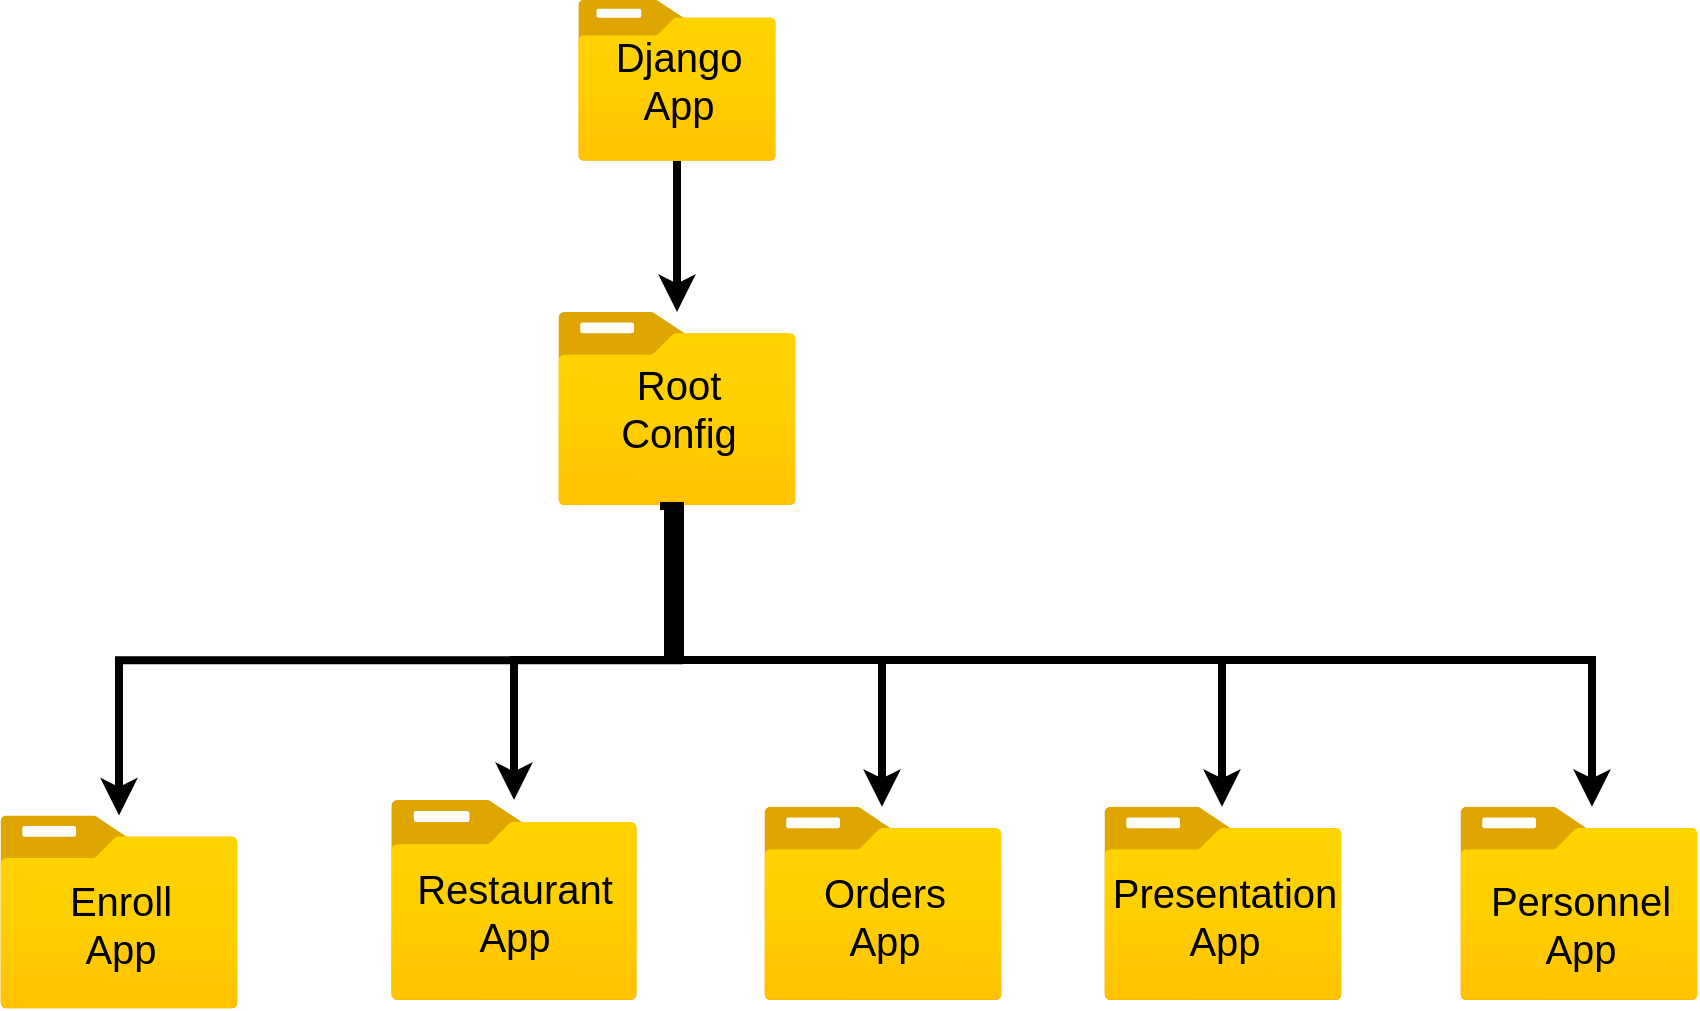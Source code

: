 <mxfile version="14.6.13" type="device"><diagram id="sZXc-8cd09C71V4vapsw" name="Page-1"><mxGraphModel dx="1673" dy="967" grid="1" gridSize="10" guides="1" tooltips="1" connect="1" arrows="1" fold="1" page="1" pageScale="1" pageWidth="1169" pageHeight="827" math="0" shadow="0"><root><mxCell id="0"/><mxCell id="1" parent="0"/><mxCell id="_VveTx41RzlfVc1QMElj-9" style="edgeStyle=orthogonalEdgeStyle;rounded=0;orthogonalLoop=1;jettySize=auto;html=1;fillColor=#000000;strokeWidth=4;" parent="1" source="NZExS8Ys6LwwdGn1IVCV-2" target="NZExS8Ys6LwwdGn1IVCV-6" edge="1"><mxGeometry relative="1" as="geometry"/></mxCell><mxCell id="NZExS8Ys6LwwdGn1IVCV-2" value="" style="aspect=fixed;html=1;points=[];align=center;image;fontSize=12;image=img/lib/azure2/general/Folder_Blank.svg;" parent="1" vertex="1"><mxGeometry x="549" y="161" width="99" height="80.35" as="geometry"/></mxCell><mxCell id="NZExS8Ys6LwwdGn1IVCV-3" value="&lt;font style=&quot;font-size: 20px&quot;&gt;Django&lt;br&gt;App&lt;br&gt;&lt;/font&gt;" style="text;html=1;align=center;verticalAlign=middle;resizable=0;points=[];autosize=1;strokeColor=none;" parent="1" vertex="1"><mxGeometry x="558.5" y="181.18" width="80" height="40" as="geometry"/></mxCell><mxCell id="NZExS8Ys6LwwdGn1IVCV-4" value="" style="aspect=fixed;html=1;points=[];align=center;image;fontSize=12;image=img/lib/azure2/general/Folder_Blank.svg;" parent="1" vertex="1"><mxGeometry x="260" y="568.71" width="119" height="96.58" as="geometry"/></mxCell><mxCell id="NZExS8Ys6LwwdGn1IVCV-5" value="&lt;font style=&quot;font-size: 20px&quot;&gt;Enroll&lt;br&gt;App&lt;br&gt;&lt;/font&gt;" style="text;html=1;align=center;verticalAlign=middle;resizable=0;points=[];autosize=1;strokeColor=none;" parent="1" vertex="1"><mxGeometry x="284.5" y="603" width="70" height="40" as="geometry"/></mxCell><mxCell id="_VveTx41RzlfVc1QMElj-4" style="edgeStyle=orthogonalEdgeStyle;rounded=0;orthogonalLoop=1;jettySize=auto;html=1;exitX=0.508;exitY=0.992;exitDx=0;exitDy=0;exitPerimeter=0;fillColor=#000000;strokeWidth=4;" parent="1" source="NZExS8Ys6LwwdGn1IVCV-6" target="NZExS8Ys6LwwdGn1IVCV-4" edge="1"><mxGeometry relative="1" as="geometry"/></mxCell><mxCell id="_VveTx41RzlfVc1QMElj-5" style="edgeStyle=orthogonalEdgeStyle;rounded=0;orthogonalLoop=1;jettySize=auto;html=1;fillColor=#000000;strokeWidth=4;" parent="1" source="NZExS8Ys6LwwdGn1IVCV-6" target="NZExS8Ys6LwwdGn1IVCV-8" edge="1"><mxGeometry relative="1" as="geometry"><Array as="points"><mxPoint x="599" y="491"/><mxPoint x="517" y="491"/></Array></mxGeometry></mxCell><mxCell id="_VveTx41RzlfVc1QMElj-6" style="edgeStyle=orthogonalEdgeStyle;rounded=0;orthogonalLoop=1;jettySize=auto;html=1;fillColor=#000000;strokeWidth=4;" parent="1" source="NZExS8Ys6LwwdGn1IVCV-6" target="NZExS8Ys6LwwdGn1IVCV-10" edge="1"><mxGeometry relative="1" as="geometry"><Array as="points"><mxPoint x="594" y="491"/><mxPoint x="701" y="491"/></Array></mxGeometry></mxCell><mxCell id="_VveTx41RzlfVc1QMElj-7" style="edgeStyle=orthogonalEdgeStyle;rounded=0;orthogonalLoop=1;jettySize=auto;html=1;exitX=0.471;exitY=1.003;exitDx=0;exitDy=0;exitPerimeter=0;fillColor=#000000;strokeWidth=4;" parent="1" source="NZExS8Ys6LwwdGn1IVCV-6" target="NZExS8Ys6LwwdGn1IVCV-12" edge="1"><mxGeometry relative="1" as="geometry"><Array as="points"><mxPoint x="595" y="491"/><mxPoint x="871" y="491"/></Array></mxGeometry></mxCell><mxCell id="NZExS8Ys6LwwdGn1IVCV-6" value="" style="aspect=fixed;html=1;points=[];align=center;image;fontSize=12;image=img/lib/azure2/general/Folder_Blank.svg;" parent="1" vertex="1"><mxGeometry x="539" y="317" width="119" height="96.58" as="geometry"/></mxCell><mxCell id="NZExS8Ys6LwwdGn1IVCV-7" value="&lt;span style=&quot;font-size: 20px&quot;&gt;Root&lt;br&gt;Config&lt;br&gt;&lt;/span&gt;" style="text;html=1;align=center;verticalAlign=middle;resizable=0;points=[];autosize=1;strokeColor=none;" parent="1" vertex="1"><mxGeometry x="563.5" y="345.29" width="70" height="40" as="geometry"/></mxCell><mxCell id="NZExS8Ys6LwwdGn1IVCV-8" value="" style="aspect=fixed;html=1;points=[];align=center;image;fontSize=12;image=img/lib/azure2/general/Folder_Blank.svg;" parent="1" vertex="1"><mxGeometry x="455.39" y="561" width="123.21" height="100" as="geometry"/></mxCell><mxCell id="NZExS8Ys6LwwdGn1IVCV-9" value="&lt;font style=&quot;font-size: 20px&quot;&gt;Restaurant&lt;br&gt;App&lt;br&gt;&lt;/font&gt;" style="text;html=1;align=center;verticalAlign=middle;resizable=0;points=[];autosize=1;strokeColor=none;" parent="1" vertex="1"><mxGeometry x="462" y="597" width="110" height="40" as="geometry"/></mxCell><mxCell id="NZExS8Ys6LwwdGn1IVCV-10" value="" style="aspect=fixed;html=1;points=[];align=center;image;fontSize=12;image=img/lib/azure2/general/Folder_Blank.svg;" parent="1" vertex="1"><mxGeometry x="642" y="564.42" width="119" height="96.58" as="geometry"/></mxCell><mxCell id="NZExS8Ys6LwwdGn1IVCV-11" value="&lt;font style=&quot;font-size: 20px&quot;&gt;Orders&lt;br&gt;App&lt;br&gt;&lt;/font&gt;" style="text;html=1;align=center;verticalAlign=middle;resizable=0;points=[];autosize=1;strokeColor=none;" parent="1" vertex="1"><mxGeometry x="661.5" y="598.71" width="80" height="40" as="geometry"/></mxCell><mxCell id="NZExS8Ys6LwwdGn1IVCV-12" value="" style="aspect=fixed;html=1;points=[];align=center;image;fontSize=12;image=img/lib/azure2/general/Folder_Blank.svg;" parent="1" vertex="1"><mxGeometry x="812" y="564.42" width="119" height="96.58" as="geometry"/></mxCell><mxCell id="NZExS8Ys6LwwdGn1IVCV-13" value="&lt;span style=&quot;font-size: 20px&quot;&gt;Presentation&lt;br&gt;App&lt;br&gt;&lt;/span&gt;" style="text;html=1;align=center;verticalAlign=middle;resizable=0;points=[];autosize=1;strokeColor=none;" parent="1" vertex="1"><mxGeometry x="806.5" y="598.71" width="130" height="40" as="geometry"/></mxCell><mxCell id="Rrx4aq34vjeDTqUk4IPh-1" value="" style="aspect=fixed;html=1;points=[];align=center;image;fontSize=12;image=img/lib/azure2/general/Folder_Blank.svg;" vertex="1" parent="1"><mxGeometry x="990" y="564.42" width="119" height="96.58" as="geometry"/></mxCell><mxCell id="Rrx4aq34vjeDTqUk4IPh-2" style="edgeStyle=orthogonalEdgeStyle;rounded=0;orthogonalLoop=1;jettySize=auto;html=1;fillColor=#000000;strokeWidth=4;" edge="1" parent="1"><mxGeometry relative="1" as="geometry"><Array as="points"><mxPoint x="600" y="414"/><mxPoint x="600" y="491"/><mxPoint x="1056" y="491"/></Array><mxPoint x="590" y="414" as="sourcePoint"/><mxPoint x="1056" y="564.42" as="targetPoint"/></mxGeometry></mxCell><mxCell id="Rrx4aq34vjeDTqUk4IPh-3" value="&lt;span style=&quot;font-size: 20px&quot;&gt;Personnel&lt;br&gt;App&lt;br&gt;&lt;/span&gt;" style="text;html=1;align=center;verticalAlign=middle;resizable=0;points=[];autosize=1;strokeColor=none;" vertex="1" parent="1"><mxGeometry x="994.5" y="603" width="110" height="40" as="geometry"/></mxCell></root></mxGraphModel></diagram></mxfile>